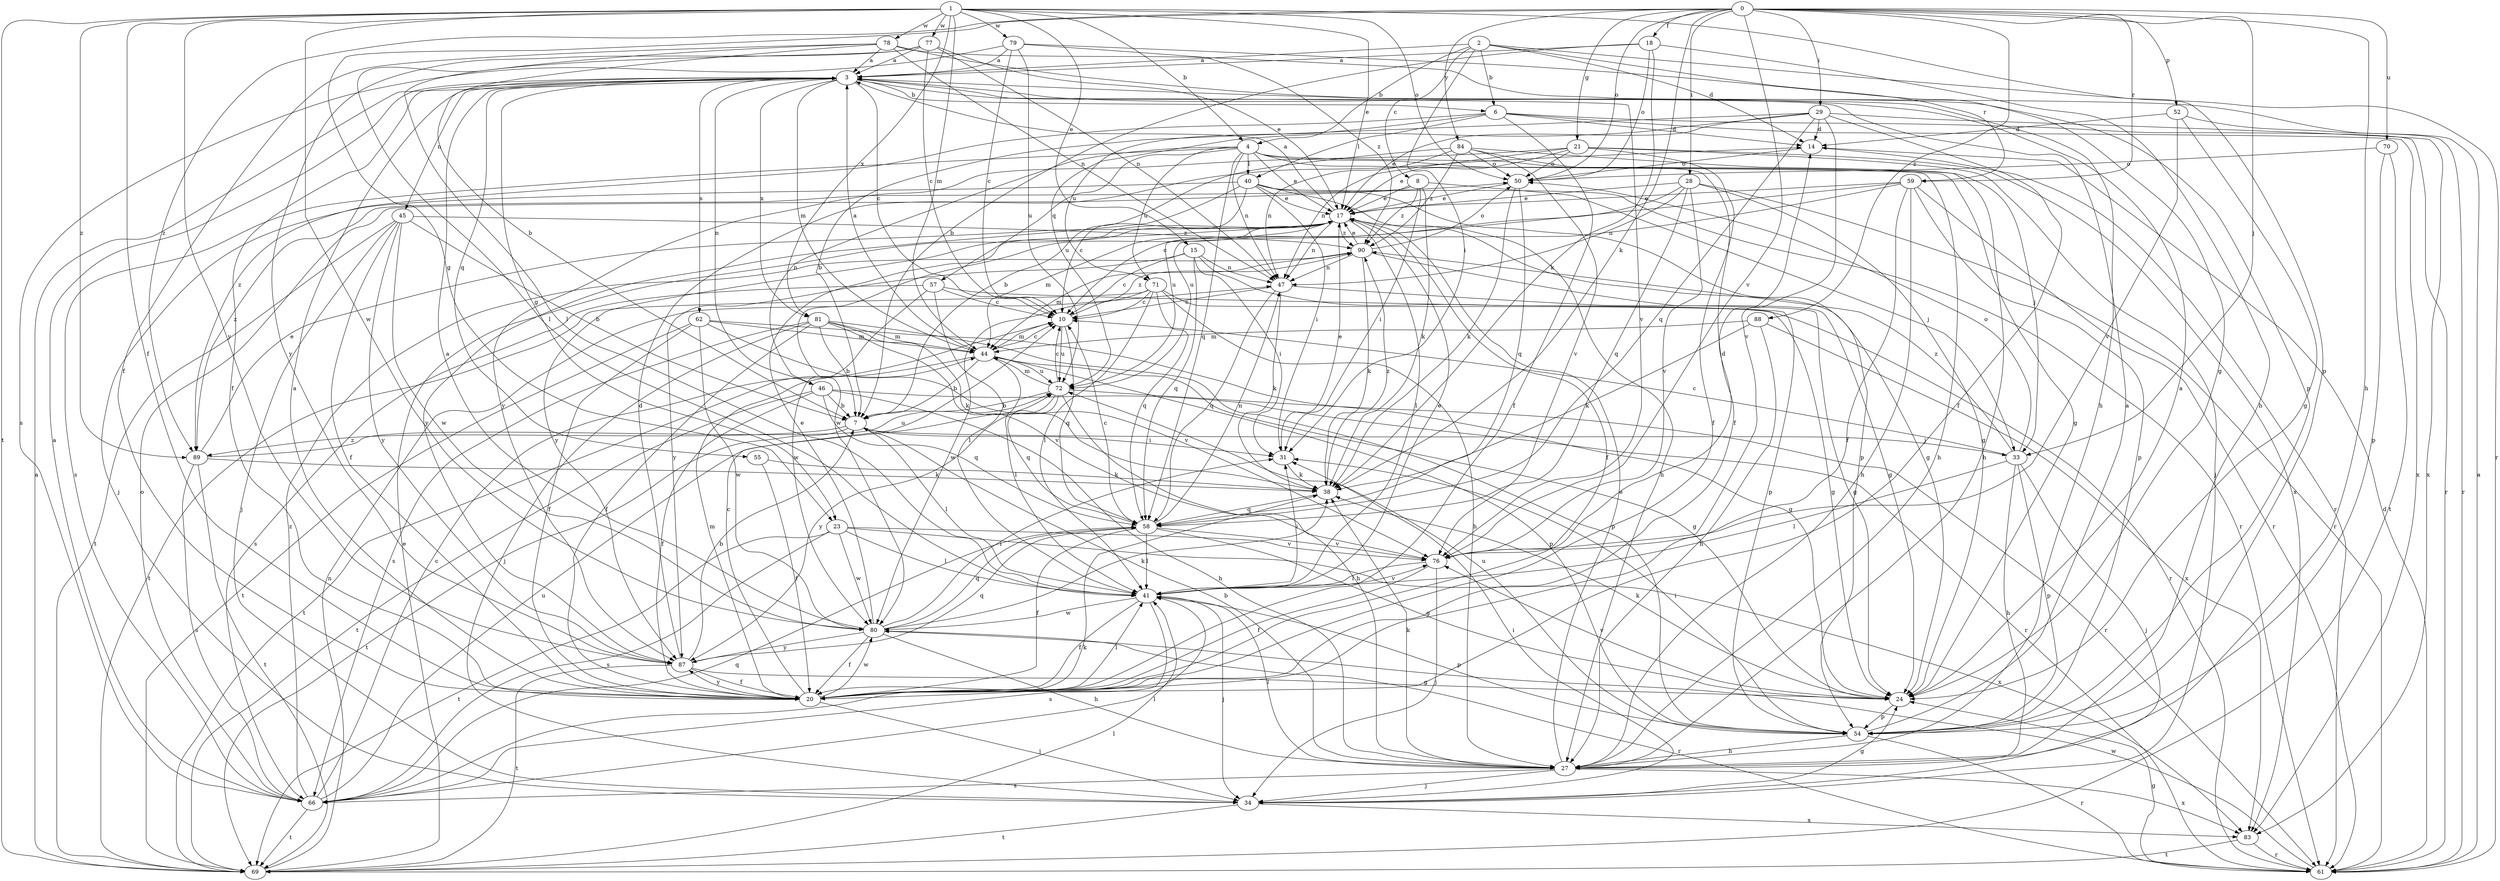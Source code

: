 strict digraph  {
0;
1;
2;
3;
4;
6;
7;
8;
10;
14;
15;
17;
18;
20;
21;
23;
24;
27;
28;
29;
31;
33;
34;
38;
40;
41;
44;
45;
46;
47;
50;
52;
54;
55;
57;
58;
59;
61;
62;
66;
69;
70;
71;
72;
76;
77;
78;
79;
80;
81;
83;
84;
87;
88;
89;
90;
0 -> 18  [label=f];
0 -> 21  [label=g];
0 -> 23  [label=g];
0 -> 27  [label=h];
0 -> 28  [label=i];
0 -> 29  [label=i];
0 -> 33  [label=j];
0 -> 38  [label=k];
0 -> 50  [label=o];
0 -> 52  [label=p];
0 -> 59  [label=r];
0 -> 70  [label=u];
0 -> 76  [label=v];
0 -> 84  [label=y];
0 -> 88  [label=z];
0 -> 89  [label=z];
1 -> 4  [label=b];
1 -> 15  [label=e];
1 -> 17  [label=e];
1 -> 20  [label=f];
1 -> 44  [label=m];
1 -> 50  [label=o];
1 -> 54  [label=p];
1 -> 69  [label=t];
1 -> 77  [label=w];
1 -> 78  [label=w];
1 -> 79  [label=w];
1 -> 80  [label=w];
1 -> 81  [label=x];
1 -> 87  [label=y];
1 -> 89  [label=z];
2 -> 3  [label=a];
2 -> 4  [label=b];
2 -> 6  [label=b];
2 -> 8  [label=c];
2 -> 14  [label=d];
2 -> 31  [label=i];
2 -> 59  [label=r];
2 -> 61  [label=r];
3 -> 6  [label=b];
3 -> 10  [label=c];
3 -> 20  [label=f];
3 -> 23  [label=g];
3 -> 44  [label=m];
3 -> 45  [label=n];
3 -> 46  [label=n];
3 -> 55  [label=q];
3 -> 62  [label=s];
3 -> 76  [label=v];
3 -> 81  [label=x];
4 -> 17  [label=e];
4 -> 24  [label=g];
4 -> 27  [label=h];
4 -> 33  [label=j];
4 -> 40  [label=l];
4 -> 46  [label=n];
4 -> 47  [label=n];
4 -> 57  [label=q];
4 -> 58  [label=q];
4 -> 66  [label=s];
4 -> 71  [label=u];
6 -> 14  [label=d];
6 -> 20  [label=f];
6 -> 40  [label=l];
6 -> 61  [label=r];
6 -> 71  [label=u];
6 -> 83  [label=x];
6 -> 89  [label=z];
7 -> 31  [label=i];
7 -> 33  [label=j];
7 -> 41  [label=l];
7 -> 69  [label=t];
7 -> 89  [label=z];
8 -> 17  [label=e];
8 -> 31  [label=i];
8 -> 33  [label=j];
8 -> 38  [label=k];
8 -> 89  [label=z];
8 -> 90  [label=z];
10 -> 44  [label=m];
10 -> 58  [label=q];
10 -> 72  [label=u];
10 -> 90  [label=z];
14 -> 50  [label=o];
14 -> 61  [label=r];
15 -> 10  [label=c];
15 -> 31  [label=i];
15 -> 47  [label=n];
15 -> 54  [label=p];
15 -> 58  [label=q];
15 -> 87  [label=y];
17 -> 3  [label=a];
17 -> 20  [label=f];
17 -> 24  [label=g];
17 -> 41  [label=l];
17 -> 44  [label=m];
17 -> 47  [label=n];
17 -> 80  [label=w];
17 -> 87  [label=y];
17 -> 90  [label=z];
18 -> 3  [label=a];
18 -> 7  [label=b];
18 -> 27  [label=h];
18 -> 38  [label=k];
18 -> 50  [label=o];
20 -> 3  [label=a];
20 -> 10  [label=c];
20 -> 34  [label=j];
20 -> 41  [label=l];
20 -> 44  [label=m];
20 -> 80  [label=w];
20 -> 87  [label=y];
21 -> 17  [label=e];
21 -> 20  [label=f];
21 -> 34  [label=j];
21 -> 47  [label=n];
21 -> 50  [label=o];
21 -> 83  [label=x];
21 -> 87  [label=y];
23 -> 41  [label=l];
23 -> 66  [label=s];
23 -> 69  [label=t];
23 -> 76  [label=v];
23 -> 80  [label=w];
23 -> 83  [label=x];
24 -> 3  [label=a];
24 -> 38  [label=k];
24 -> 54  [label=p];
24 -> 76  [label=v];
27 -> 7  [label=b];
27 -> 17  [label=e];
27 -> 34  [label=j];
27 -> 38  [label=k];
27 -> 41  [label=l];
27 -> 66  [label=s];
27 -> 83  [label=x];
28 -> 17  [label=e];
28 -> 24  [label=g];
28 -> 47  [label=n];
28 -> 58  [label=q];
28 -> 61  [label=r];
28 -> 72  [label=u];
28 -> 76  [label=v];
29 -> 7  [label=b];
29 -> 14  [label=d];
29 -> 17  [label=e];
29 -> 20  [label=f];
29 -> 58  [label=q];
29 -> 72  [label=u];
29 -> 76  [label=v];
29 -> 83  [label=x];
31 -> 17  [label=e];
31 -> 38  [label=k];
33 -> 10  [label=c];
33 -> 27  [label=h];
33 -> 34  [label=j];
33 -> 41  [label=l];
33 -> 50  [label=o];
33 -> 54  [label=p];
33 -> 90  [label=z];
34 -> 24  [label=g];
34 -> 31  [label=i];
34 -> 69  [label=t];
34 -> 83  [label=x];
38 -> 58  [label=q];
38 -> 90  [label=z];
40 -> 10  [label=c];
40 -> 17  [label=e];
40 -> 27  [label=h];
40 -> 31  [label=i];
40 -> 34  [label=j];
40 -> 54  [label=p];
40 -> 61  [label=r];
40 -> 87  [label=y];
41 -> 17  [label=e];
41 -> 20  [label=f];
41 -> 31  [label=i];
41 -> 34  [label=j];
41 -> 54  [label=p];
41 -> 66  [label=s];
41 -> 76  [label=v];
41 -> 80  [label=w];
44 -> 3  [label=a];
44 -> 7  [label=b];
44 -> 10  [label=c];
44 -> 24  [label=g];
44 -> 41  [label=l];
44 -> 54  [label=p];
44 -> 69  [label=t];
44 -> 72  [label=u];
45 -> 7  [label=b];
45 -> 20  [label=f];
45 -> 34  [label=j];
45 -> 69  [label=t];
45 -> 80  [label=w];
45 -> 87  [label=y];
45 -> 90  [label=z];
46 -> 7  [label=b];
46 -> 20  [label=f];
46 -> 27  [label=h];
46 -> 58  [label=q];
46 -> 61  [label=r];
46 -> 69  [label=t];
47 -> 10  [label=c];
47 -> 24  [label=g];
47 -> 38  [label=k];
47 -> 58  [label=q];
50 -> 17  [label=e];
50 -> 38  [label=k];
50 -> 58  [label=q];
52 -> 14  [label=d];
52 -> 24  [label=g];
52 -> 61  [label=r];
52 -> 76  [label=v];
54 -> 3  [label=a];
54 -> 27  [label=h];
54 -> 31  [label=i];
54 -> 61  [label=r];
54 -> 72  [label=u];
55 -> 20  [label=f];
55 -> 38  [label=k];
57 -> 10  [label=c];
57 -> 41  [label=l];
57 -> 61  [label=r];
57 -> 66  [label=s];
57 -> 80  [label=w];
58 -> 10  [label=c];
58 -> 20  [label=f];
58 -> 24  [label=g];
58 -> 41  [label=l];
58 -> 47  [label=n];
58 -> 76  [label=v];
59 -> 10  [label=c];
59 -> 17  [label=e];
59 -> 20  [label=f];
59 -> 27  [label=h];
59 -> 54  [label=p];
59 -> 61  [label=r];
59 -> 72  [label=u];
61 -> 3  [label=a];
61 -> 14  [label=d];
61 -> 24  [label=g];
61 -> 80  [label=w];
62 -> 20  [label=f];
62 -> 24  [label=g];
62 -> 44  [label=m];
62 -> 69  [label=t];
62 -> 76  [label=v];
62 -> 80  [label=w];
66 -> 3  [label=a];
66 -> 10  [label=c];
66 -> 38  [label=k];
66 -> 41  [label=l];
66 -> 50  [label=o];
66 -> 58  [label=q];
66 -> 69  [label=t];
66 -> 72  [label=u];
66 -> 90  [label=z];
69 -> 3  [label=a];
69 -> 17  [label=e];
69 -> 41  [label=l];
69 -> 47  [label=n];
70 -> 50  [label=o];
70 -> 54  [label=p];
70 -> 69  [label=t];
71 -> 10  [label=c];
71 -> 24  [label=g];
71 -> 27  [label=h];
71 -> 41  [label=l];
71 -> 58  [label=q];
71 -> 69  [label=t];
71 -> 80  [label=w];
72 -> 7  [label=b];
72 -> 10  [label=c];
72 -> 27  [label=h];
72 -> 44  [label=m];
72 -> 58  [label=q];
72 -> 61  [label=r];
72 -> 87  [label=y];
76 -> 14  [label=d];
76 -> 20  [label=f];
76 -> 34  [label=j];
76 -> 41  [label=l];
77 -> 3  [label=a];
77 -> 10  [label=c];
77 -> 17  [label=e];
77 -> 41  [label=l];
77 -> 47  [label=n];
77 -> 87  [label=y];
78 -> 3  [label=a];
78 -> 7  [label=b];
78 -> 20  [label=f];
78 -> 27  [label=h];
78 -> 41  [label=l];
78 -> 47  [label=n];
78 -> 54  [label=p];
79 -> 3  [label=a];
79 -> 10  [label=c];
79 -> 24  [label=g];
79 -> 66  [label=s];
79 -> 72  [label=u];
79 -> 90  [label=z];
80 -> 3  [label=a];
80 -> 17  [label=e];
80 -> 20  [label=f];
80 -> 27  [label=h];
80 -> 31  [label=i];
80 -> 38  [label=k];
80 -> 58  [label=q];
80 -> 61  [label=r];
80 -> 87  [label=y];
81 -> 7  [label=b];
81 -> 20  [label=f];
81 -> 34  [label=j];
81 -> 38  [label=k];
81 -> 44  [label=m];
81 -> 54  [label=p];
81 -> 66  [label=s];
81 -> 76  [label=v];
83 -> 61  [label=r];
83 -> 69  [label=t];
84 -> 7  [label=b];
84 -> 20  [label=f];
84 -> 27  [label=h];
84 -> 47  [label=n];
84 -> 50  [label=o];
84 -> 76  [label=v];
84 -> 90  [label=z];
87 -> 7  [label=b];
87 -> 14  [label=d];
87 -> 20  [label=f];
87 -> 24  [label=g];
87 -> 58  [label=q];
87 -> 69  [label=t];
88 -> 27  [label=h];
88 -> 38  [label=k];
88 -> 44  [label=m];
88 -> 83  [label=x];
89 -> 17  [label=e];
89 -> 38  [label=k];
89 -> 66  [label=s];
89 -> 69  [label=t];
89 -> 72  [label=u];
90 -> 17  [label=e];
90 -> 24  [label=g];
90 -> 38  [label=k];
90 -> 44  [label=m];
90 -> 47  [label=n];
90 -> 50  [label=o];
}
